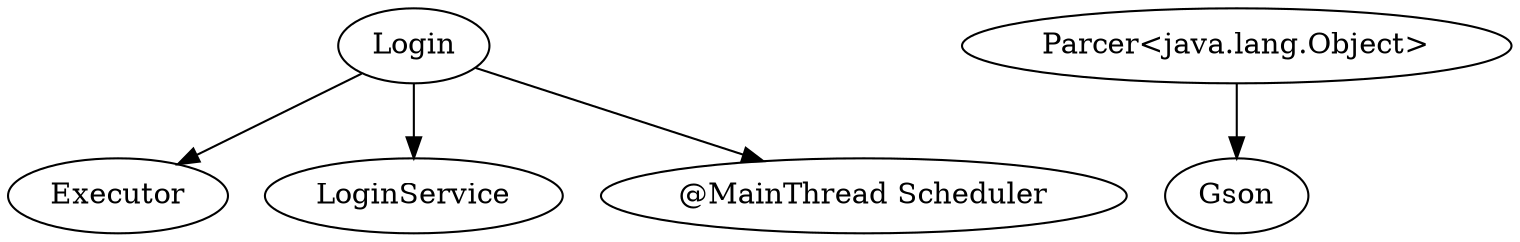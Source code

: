 digraph G1 {
  concentrate = true;
  Login -> Executor;
  Login -> LoginService;
  n2 [label="@MainThread Scheduler"];
  Login -> n2;
  n3 [label="Parcer<java.lang.Object>"];
  n3 -> Gson;
}
